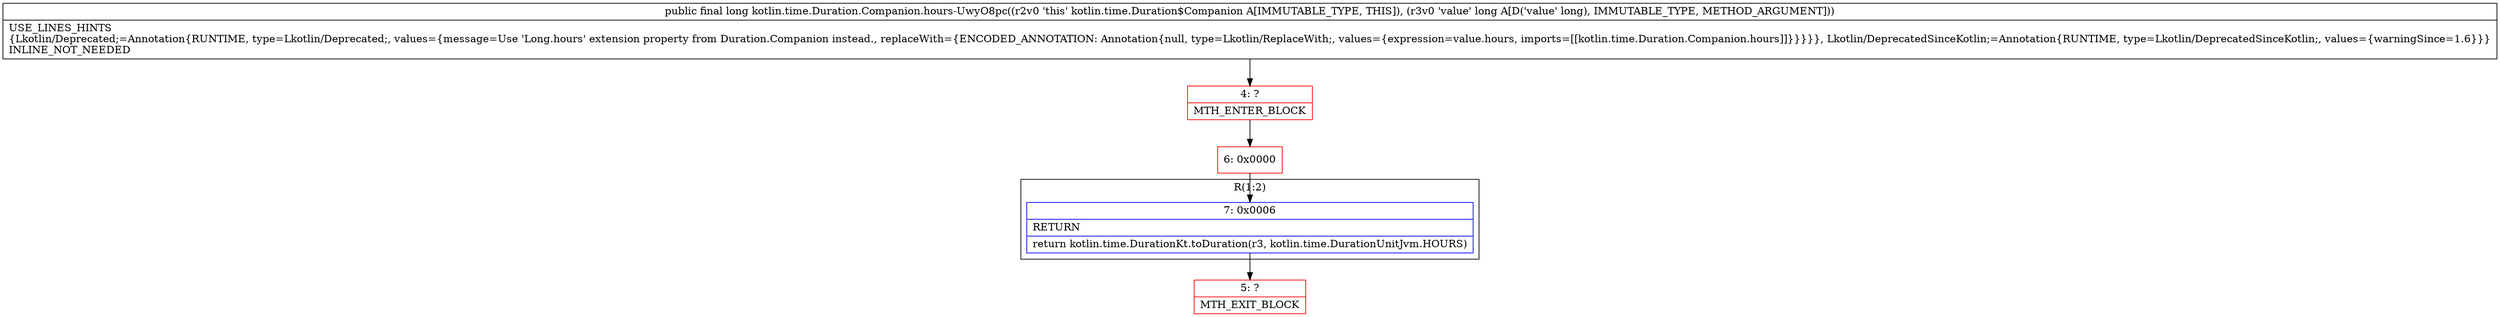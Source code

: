 digraph "CFG forkotlin.time.Duration.Companion.hours\-UwyO8pc(J)J" {
subgraph cluster_Region_943769210 {
label = "R(1:2)";
node [shape=record,color=blue];
Node_7 [shape=record,label="{7\:\ 0x0006|RETURN\l|return kotlin.time.DurationKt.toDuration(r3, kotlin.time.DurationUnitJvm.HOURS)\l}"];
}
Node_4 [shape=record,color=red,label="{4\:\ ?|MTH_ENTER_BLOCK\l}"];
Node_6 [shape=record,color=red,label="{6\:\ 0x0000}"];
Node_5 [shape=record,color=red,label="{5\:\ ?|MTH_EXIT_BLOCK\l}"];
MethodNode[shape=record,label="{public final long kotlin.time.Duration.Companion.hours\-UwyO8pc((r2v0 'this' kotlin.time.Duration$Companion A[IMMUTABLE_TYPE, THIS]), (r3v0 'value' long A[D('value' long), IMMUTABLE_TYPE, METHOD_ARGUMENT]))  | USE_LINES_HINTS\l\{Lkotlin\/Deprecated;=Annotation\{RUNTIME, type=Lkotlin\/Deprecated;, values=\{message=Use 'Long.hours' extension property from Duration.Companion instead., replaceWith=\{ENCODED_ANNOTATION: Annotation\{null, type=Lkotlin\/ReplaceWith;, values=\{expression=value.hours, imports=[[kotlin.time.Duration.Companion.hours]]\}\}\}\}\}, Lkotlin\/DeprecatedSinceKotlin;=Annotation\{RUNTIME, type=Lkotlin\/DeprecatedSinceKotlin;, values=\{warningSince=1.6\}\}\}\lINLINE_NOT_NEEDED\l}"];
MethodNode -> Node_4;Node_7 -> Node_5;
Node_4 -> Node_6;
Node_6 -> Node_7;
}

